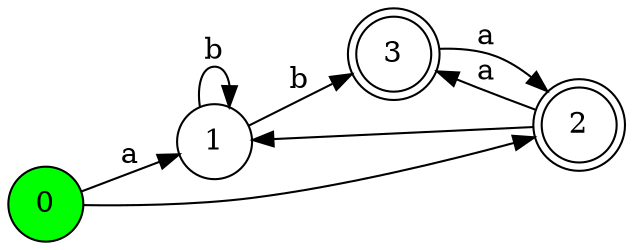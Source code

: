 digraph G {
  graph [rankdir="LR"];
  0 [color="black" fillcolor="green" shape="circle" style="filled"];
  1 [color="black" fillcolor="white" shape="circle" style="filled"];
  2 [color="black" fillcolor="white" shape="doublecircle" style="filled"];
  3 [color="black" fillcolor="white" shape="doublecircle" style="filled"];
  0 -> 1 [label="a"];
  0 -> 2 [label=""];
  1 -> 1 [label="b"];
  1 -> 3 [label="b"];
  2 -> 3 [label="a"];
  3 -> 2 [label="a"];
  2 -> 1 [label=""];
}

